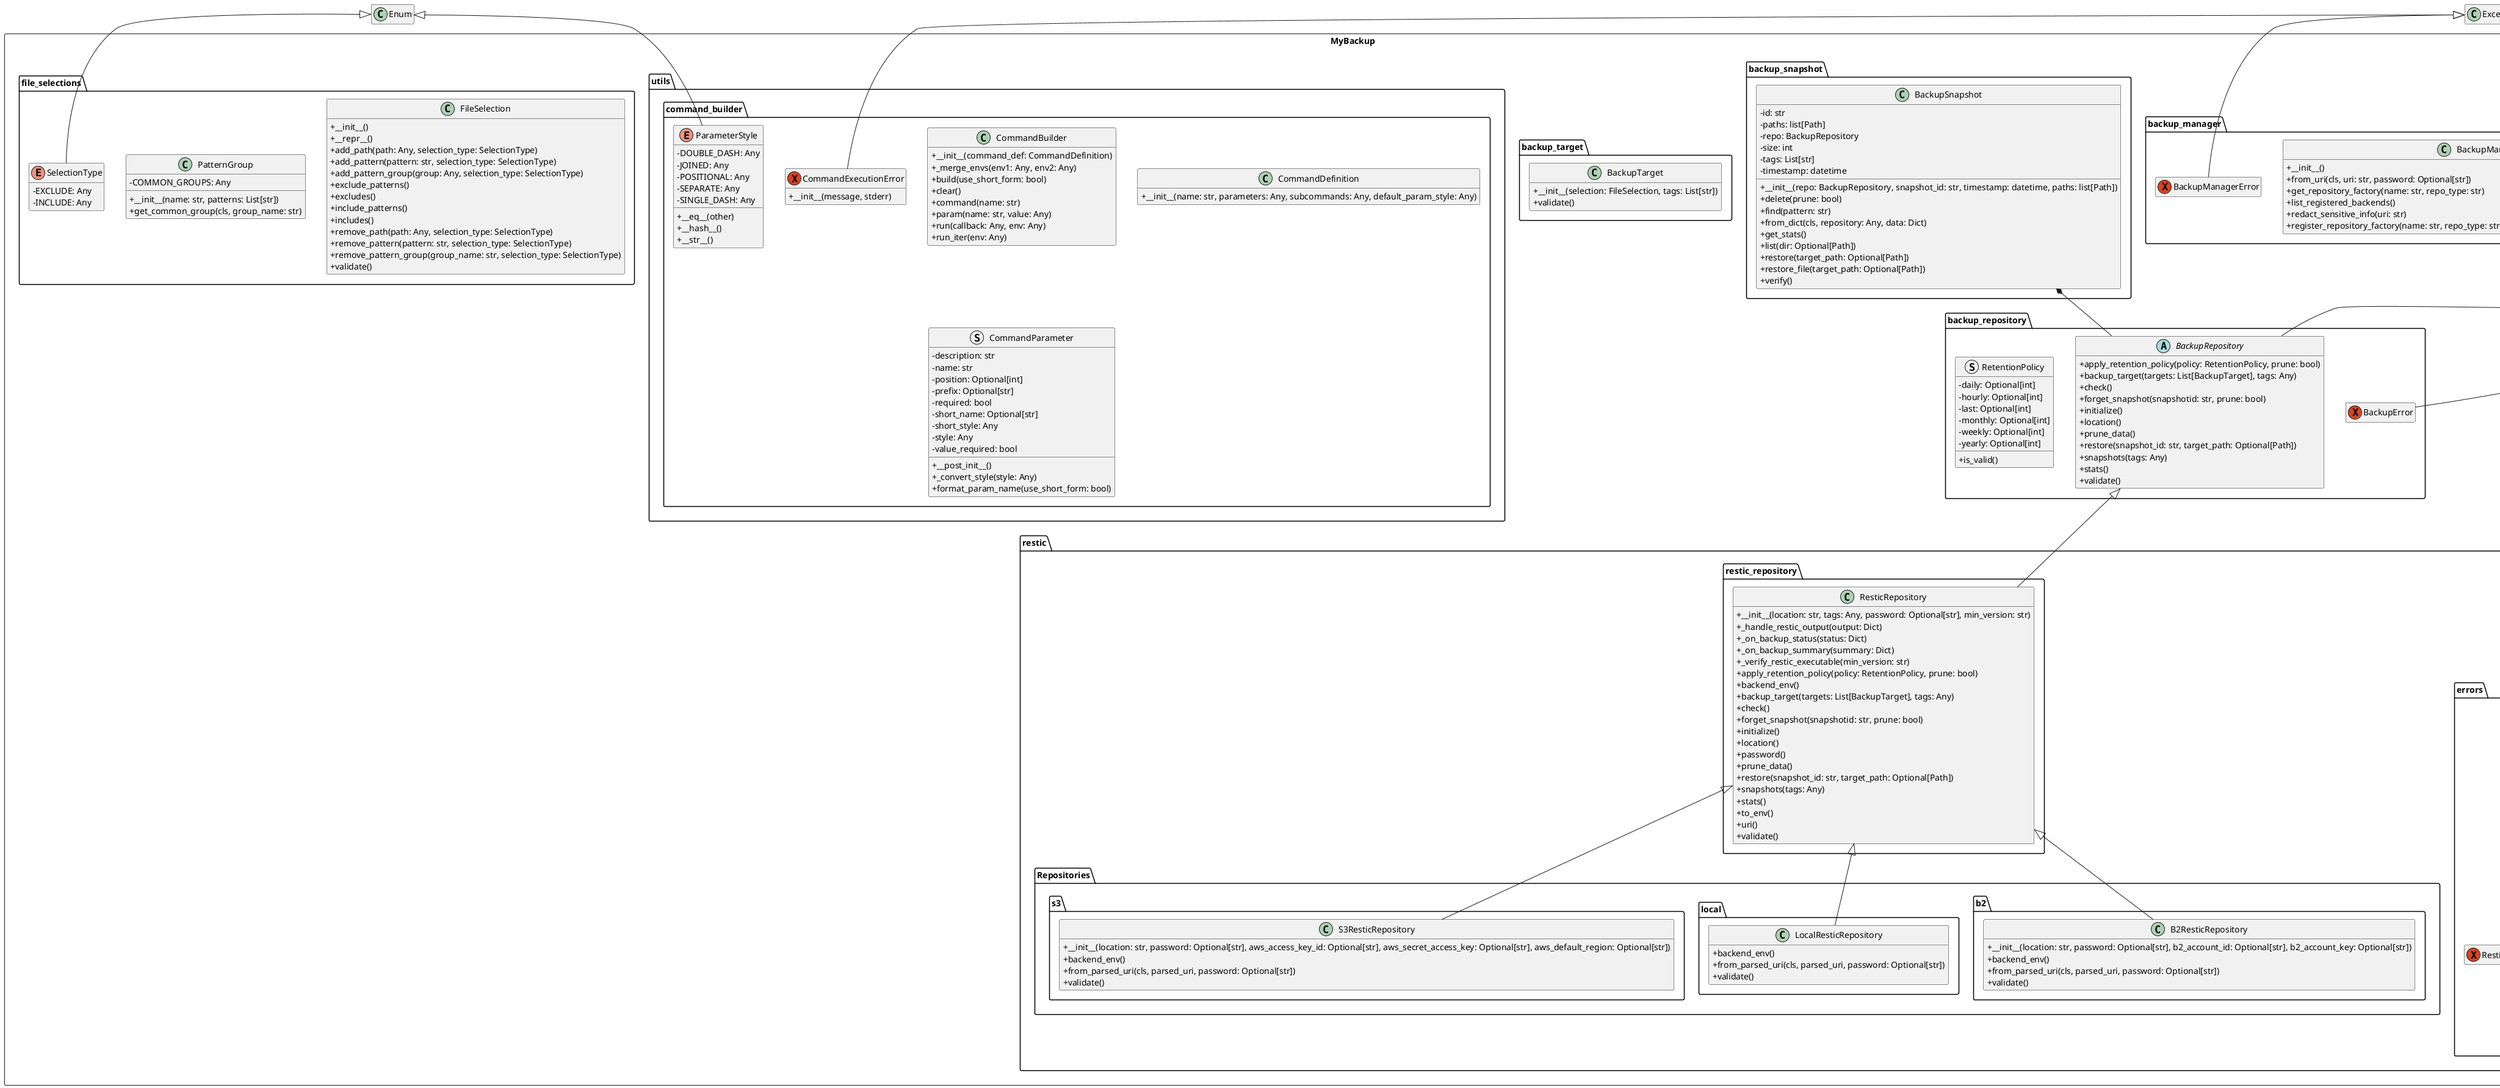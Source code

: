 @startuml
' PlantUML style configuration
skinparam classAttributeIconSize 0
hide empty members

' Project classes

class ABC

class Enum

class Exception

class MyBackup.backup_manager.BackupManager {
    + __init__()
    + from_uri(cls, uri: str, password: Optional[str])
    + get_repository_factory(name: str, repo_type: str)
    + list_registered_backends()
    + redact_sensitive_info(uri: str)
    + register_repository_factory(name: str, repo_type: str, repository_class: Type[BackupRepository])
}

exception MyBackup.backup_manager.BackupManagerError

exception MyBackup.backup_repository.BackupError

abstract class MyBackup.backup_repository.BackupRepository {
    + apply_retention_policy(policy: RetentionPolicy, prune: bool)
    + backup_target(targets: List[BackupTarget], tags: Any)
    + check()
    + forget_snapshot(snapshotid: str, prune: bool)
    + initialize()
    + location()
    + prune_data()
    + restore(snapshot_id: str, target_path: Optional[Path])
    + snapshots(tags: Any)
    + stats()
    + validate()
}

struct MyBackup.backup_repository.RetentionPolicy {
    - daily: Optional[int]
    - hourly: Optional[int]
    - last: Optional[int]
    - monthly: Optional[int]
    - weekly: Optional[int]
    - yearly: Optional[int]
    + is_valid()
}

class MyBackup.backup_snapshot.BackupSnapshot {
    - id: str
    - paths: list[Path]
    - repo: BackupRepository
    - size: int
    - tags: List[str]
    - timestamp: datetime
    + __init__(repo: BackupRepository, snapshot_id: str, timestamp: datetime, paths: list[Path])
    + delete(prune: bool)
    + find(pattern: str)
    + from_dict(cls, repository: Any, data: Dict)
    + get_stats()
    + list(dir: Optional[Path])
    + restore(target_path: Optional[Path])
    + restore_file(target_path: Optional[Path])
    + verify()
}

class MyBackup.backup_target.BackupTarget {
    + __init__(selection: FileSelection, tags: List[str])
    + validate()
}

class MyBackup.file_selections.FileSelection {
    + __init__()
    + __repr__()
    + add_path(path: Any, selection_type: SelectionType)
    + add_pattern(pattern: str, selection_type: SelectionType)
    + add_pattern_group(group: Any, selection_type: SelectionType)
    + exclude_patterns()
    + excludes()
    + include_patterns()
    + includes()
    + remove_path(path: Any, selection_type: SelectionType)
    + remove_pattern(pattern: str, selection_type: SelectionType)
    + remove_pattern_group(group_name: str, selection_type: SelectionType)
    + validate()
}

class MyBackup.file_selections.PatternGroup {
    - COMMON_GROUPS: Any
    + __init__(name: str, patterns: List[str])
    + get_common_group(cls, group_name: str)
}

enum MyBackup.file_selections.SelectionType {
    - EXCLUDE: Any
    - INCLUDE: Any
}

class MyBackup.restic.Repositories.b2.B2ResticRepository {
    + __init__(location: str, password: Optional[str], b2_account_id: Optional[str], b2_account_key: Optional[str])
    + backend_env()
    + from_parsed_uri(cls, parsed_uri, password: Optional[str])
    + validate()
}

class MyBackup.restic.Repositories.local.LocalResticRepository {
    + backend_env()
    + from_parsed_uri(cls, parsed_uri, password: Optional[str])
    + validate()
}

class MyBackup.restic.Repositories.s3.S3ResticRepository {
    + __init__(location: str, password: Optional[str], aws_access_key_id: Optional[str], aws_secret_access_key: Optional[str], aws_default_region: Optional[str])
    + backend_env()
    + from_parsed_uri(cls, parsed_uri, password: Optional[str])
    + validate()
}

exception MyBackup.restic.errors.RepositoryError

exception MyBackup.restic.errors.ResticError

exception MyBackup.restic.errors.ResticVersionError

exception MyBackup.restic.errors.UnsupportedSchemeError

class MyBackup.restic.restic_repository.ResticRepository {
    + __init__(location: str, tags: Any, password: Optional[str], min_version: str)
    + _handle_restic_output(output: Dict)
    + _on_backup_status(status: Dict)
    + _on_backup_summary(summary: Dict)
    + _verify_restic_executable(min_version: str)
    + apply_retention_policy(policy: RetentionPolicy, prune: bool)
    + backend_env()
    + backup_target(targets: List[BackupTarget], tags: Any)
    + check()
    + forget_snapshot(snapshotid: str, prune: bool)
    + initialize()
    + location()
    + password()
    + prune_data()
    + restore(snapshot_id: str, target_path: Optional[Path])
    + snapshots(tags: Any)
    + stats()
    + to_env()
    + uri()
    + validate()
}

class MyBackup.utils.command_builder.CommandBuilder {
    + __init__(command_def: CommandDefinition)
    + _merge_envs(env1: Any, env2: Any)
    + build(use_short_form: bool)
    + clear()
    + command(name: str)
    + param(name: str, value: Any)
    + run(callback: Any, env: Any)
    + run_iter(env: Any)
}

class MyBackup.utils.command_builder.CommandDefinition {
    + __init__(name: str, parameters: Any, subcommands: Any, default_param_style: Any)
}

exception MyBackup.utils.command_builder.CommandExecutionError {
    + __init__(message, stderr)
}

struct MyBackup.utils.command_builder.CommandParameter {
    - description: str
    - name: str
    - position: Optional[int]
    - prefix: Optional[str]
    - required: bool
    - short_name: Optional[str]
    - short_style: Any
    - style: Any
    - value_required: bool
    + __post_init__()
    + _convert_style(style: Any)
    + format_param_name(use_short_form: bool)
}

enum MyBackup.utils.command_builder.ParameterStyle {
    - DOUBLE_DASH: Any
    - JOINED: Any
    - POSITIONAL: Any
    - SEPARATE: Any
    - SINGLE_DASH: Any
    + __eq__(other)
    + __hash__()
    + __str__()
}


' Relationships

' Extensions (inheritance)
ABC <|-- MyBackup.backup_repository.BackupRepository
Enum <|-- MyBackup.file_selections.SelectionType
Enum <|-- MyBackup.utils.command_builder.ParameterStyle
Exception <|-- MyBackup.backup_manager.BackupManagerError
Exception <|-- MyBackup.backup_repository.BackupError
Exception <|-- MyBackup.restic.errors.ResticError
Exception <|-- MyBackup.utils.command_builder.CommandExecutionError
MyBackup.backup_repository.BackupRepository <|-- MyBackup.restic.restic_repository.ResticRepository
MyBackup.restic.errors.RepositoryError <|-- MyBackup.restic.errors.UnsupportedSchemeError
MyBackup.restic.errors.ResticError <|-- MyBackup.restic.errors.RepositoryError
MyBackup.restic.errors.ResticError <|-- MyBackup.restic.errors.ResticVersionError
MyBackup.restic.restic_repository.ResticRepository <|-- MyBackup.restic.Repositories.b2.B2ResticRepository
MyBackup.restic.restic_repository.ResticRepository <|-- MyBackup.restic.Repositories.local.LocalResticRepository
MyBackup.restic.restic_repository.ResticRepository <|-- MyBackup.restic.Repositories.s3.S3ResticRepository

' Compositions
MyBackup.backup_snapshot.BackupSnapshot *-- MyBackup.backup_repository.BackupRepository

' Packages
package MyBackup <<Rectangle>> 
{
}


@enduml